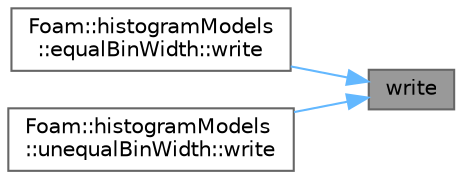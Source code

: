digraph "write"
{
 // LATEX_PDF_SIZE
  bgcolor="transparent";
  edge [fontname=Helvetica,fontsize=10,labelfontname=Helvetica,labelfontsize=10];
  node [fontname=Helvetica,fontsize=10,shape=box,height=0.2,width=0.4];
  rankdir="RL";
  Node1 [id="Node000001",label="write",height=0.2,width=0.4,color="gray40", fillcolor="grey60", style="filled", fontcolor="black",tooltip=" "];
  Node1 -> Node2 [id="edge1_Node000001_Node000002",dir="back",color="steelblue1",style="solid",tooltip=" "];
  Node2 [id="Node000002",label="Foam::histogramModels\l::equalBinWidth::write",height=0.2,width=0.4,color="grey40", fillcolor="white", style="filled",URL="$classFoam_1_1histogramModels_1_1equalBinWidth.html#ab3ec27d804961315c85fc41f478feb6d",tooltip=" "];
  Node1 -> Node3 [id="edge2_Node000001_Node000003",dir="back",color="steelblue1",style="solid",tooltip=" "];
  Node3 [id="Node000003",label="Foam::histogramModels\l::unequalBinWidth::write",height=0.2,width=0.4,color="grey40", fillcolor="white", style="filled",URL="$classFoam_1_1histogramModels_1_1unequalBinWidth.html#ab3ec27d804961315c85fc41f478feb6d",tooltip=" "];
}
